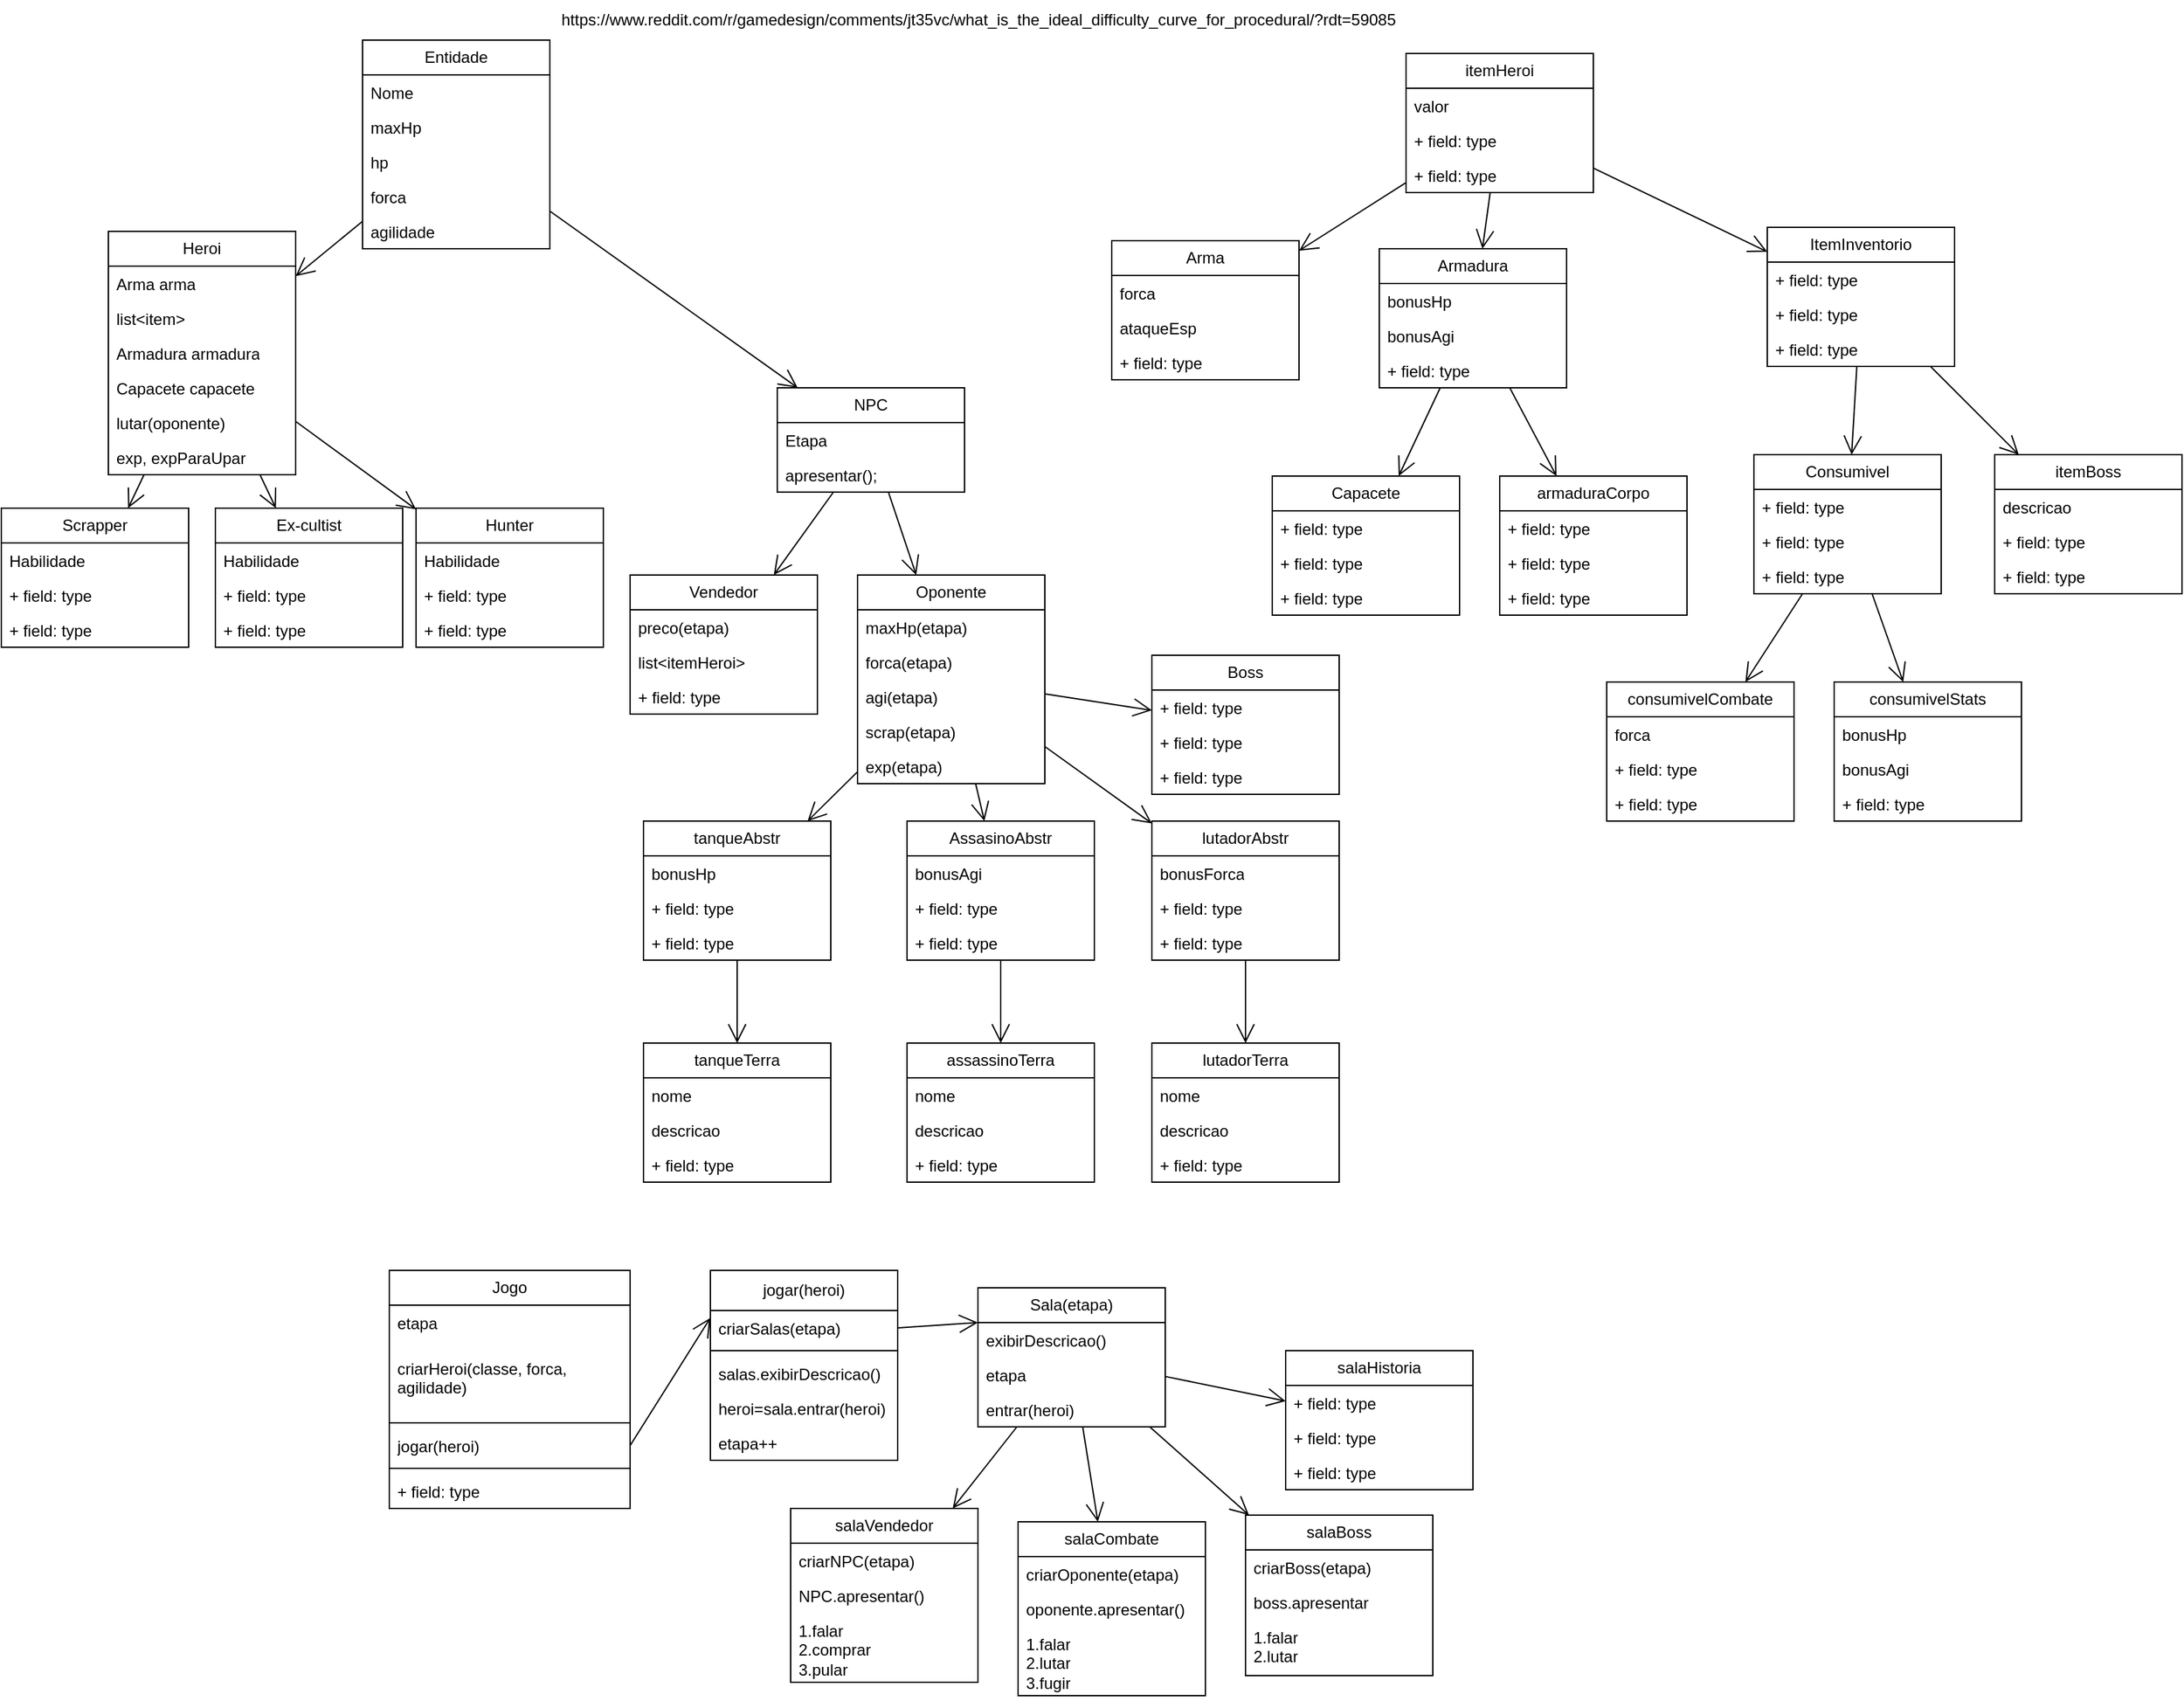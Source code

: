 <mxfile version="26.0.9">
  <diagram name="Page-1" id="Ks4hUjTOmoQuLoW8zNVV">
    <mxGraphModel dx="1767" dy="796" grid="1" gridSize="10" guides="1" tooltips="1" connect="1" arrows="1" fold="1" page="1" pageScale="1" pageWidth="827" pageHeight="1169" math="0" shadow="0">
      <root>
        <mxCell id="0" />
        <mxCell id="1" parent="0" />
        <mxCell id="yv2bnirGz5RgoXfBu01a-6" value="Entidade" style="swimlane;fontStyle=0;childLayout=stackLayout;horizontal=1;startSize=26;fillColor=none;horizontalStack=0;resizeParent=1;resizeParentMax=0;resizeLast=0;collapsible=1;marginBottom=0;whiteSpace=wrap;html=1;" parent="1" vertex="1">
          <mxGeometry x="280" y="30" width="140" height="156" as="geometry" />
        </mxCell>
        <mxCell id="yv2bnirGz5RgoXfBu01a-7" value="Nome" style="text;strokeColor=none;fillColor=none;align=left;verticalAlign=top;spacingLeft=4;spacingRight=4;overflow=hidden;rotatable=0;points=[[0,0.5],[1,0.5]];portConstraint=eastwest;whiteSpace=wrap;html=1;" parent="yv2bnirGz5RgoXfBu01a-6" vertex="1">
          <mxGeometry y="26" width="140" height="26" as="geometry" />
        </mxCell>
        <mxCell id="yv2bnirGz5RgoXfBu01a-8" value="maxHp" style="text;strokeColor=none;fillColor=none;align=left;verticalAlign=top;spacingLeft=4;spacingRight=4;overflow=hidden;rotatable=0;points=[[0,0.5],[1,0.5]];portConstraint=eastwest;whiteSpace=wrap;html=1;" parent="yv2bnirGz5RgoXfBu01a-6" vertex="1">
          <mxGeometry y="52" width="140" height="26" as="geometry" />
        </mxCell>
        <mxCell id="yv2bnirGz5RgoXfBu01a-9" value="hp" style="text;strokeColor=none;fillColor=none;align=left;verticalAlign=top;spacingLeft=4;spacingRight=4;overflow=hidden;rotatable=0;points=[[0,0.5],[1,0.5]];portConstraint=eastwest;whiteSpace=wrap;html=1;" parent="yv2bnirGz5RgoXfBu01a-6" vertex="1">
          <mxGeometry y="78" width="140" height="26" as="geometry" />
        </mxCell>
        <mxCell id="yv2bnirGz5RgoXfBu01a-36" value="forca" style="text;strokeColor=none;fillColor=none;align=left;verticalAlign=top;spacingLeft=4;spacingRight=4;overflow=hidden;rotatable=0;points=[[0,0.5],[1,0.5]];portConstraint=eastwest;whiteSpace=wrap;html=1;" parent="yv2bnirGz5RgoXfBu01a-6" vertex="1">
          <mxGeometry y="104" width="140" height="26" as="geometry" />
        </mxCell>
        <mxCell id="yv2bnirGz5RgoXfBu01a-37" value="agilidade" style="text;strokeColor=none;fillColor=none;align=left;verticalAlign=top;spacingLeft=4;spacingRight=4;overflow=hidden;rotatable=0;points=[[0,0.5],[1,0.5]];portConstraint=eastwest;whiteSpace=wrap;html=1;" parent="yv2bnirGz5RgoXfBu01a-6" vertex="1">
          <mxGeometry y="130" width="140" height="26" as="geometry" />
        </mxCell>
        <mxCell id="yv2bnirGz5RgoXfBu01a-10" value="Heroi" style="swimlane;fontStyle=0;childLayout=stackLayout;horizontal=1;startSize=26;fillColor=none;horizontalStack=0;resizeParent=1;resizeParentMax=0;resizeLast=0;collapsible=1;marginBottom=0;whiteSpace=wrap;html=1;" parent="1" vertex="1">
          <mxGeometry x="90" y="173" width="140" height="182" as="geometry" />
        </mxCell>
        <mxCell id="yv2bnirGz5RgoXfBu01a-11" value="Arma arma" style="text;strokeColor=none;fillColor=none;align=left;verticalAlign=top;spacingLeft=4;spacingRight=4;overflow=hidden;rotatable=0;points=[[0,0.5],[1,0.5]];portConstraint=eastwest;whiteSpace=wrap;html=1;" parent="yv2bnirGz5RgoXfBu01a-10" vertex="1">
          <mxGeometry y="26" width="140" height="26" as="geometry" />
        </mxCell>
        <mxCell id="yv2bnirGz5RgoXfBu01a-12" value="list&amp;lt;item&amp;gt;" style="text;strokeColor=none;fillColor=none;align=left;verticalAlign=top;spacingLeft=4;spacingRight=4;overflow=hidden;rotatable=0;points=[[0,0.5],[1,0.5]];portConstraint=eastwest;whiteSpace=wrap;html=1;" parent="yv2bnirGz5RgoXfBu01a-10" vertex="1">
          <mxGeometry y="52" width="140" height="26" as="geometry" />
        </mxCell>
        <mxCell id="yv2bnirGz5RgoXfBu01a-13" value="Armadura armadura" style="text;strokeColor=none;fillColor=none;align=left;verticalAlign=top;spacingLeft=4;spacingRight=4;overflow=hidden;rotatable=0;points=[[0,0.5],[1,0.5]];portConstraint=eastwest;whiteSpace=wrap;html=1;" parent="yv2bnirGz5RgoXfBu01a-10" vertex="1">
          <mxGeometry y="78" width="140" height="26" as="geometry" />
        </mxCell>
        <mxCell id="yv2bnirGz5RgoXfBu01a-42" value="Capacete capacete" style="text;strokeColor=none;fillColor=none;align=left;verticalAlign=top;spacingLeft=4;spacingRight=4;overflow=hidden;rotatable=0;points=[[0,0.5],[1,0.5]];portConstraint=eastwest;whiteSpace=wrap;html=1;" parent="yv2bnirGz5RgoXfBu01a-10" vertex="1">
          <mxGeometry y="104" width="140" height="26" as="geometry" />
        </mxCell>
        <mxCell id="swYuhHU8uoM_fTpDtXaQ-71" value="lutar(oponente)" style="text;strokeColor=none;fillColor=none;align=left;verticalAlign=top;spacingLeft=4;spacingRight=4;overflow=hidden;rotatable=0;points=[[0,0.5],[1,0.5]];portConstraint=eastwest;whiteSpace=wrap;html=1;" vertex="1" parent="yv2bnirGz5RgoXfBu01a-10">
          <mxGeometry y="130" width="140" height="26" as="geometry" />
        </mxCell>
        <mxCell id="swYuhHU8uoM_fTpDtXaQ-85" value="exp, expParaUpar" style="text;strokeColor=none;fillColor=none;align=left;verticalAlign=top;spacingLeft=4;spacingRight=4;overflow=hidden;rotatable=0;points=[[0,0.5],[1,0.5]];portConstraint=eastwest;whiteSpace=wrap;html=1;" vertex="1" parent="yv2bnirGz5RgoXfBu01a-10">
          <mxGeometry y="156" width="140" height="26" as="geometry" />
        </mxCell>
        <mxCell id="yv2bnirGz5RgoXfBu01a-14" value="NPC" style="swimlane;fontStyle=0;childLayout=stackLayout;horizontal=1;startSize=26;fillColor=none;horizontalStack=0;resizeParent=1;resizeParentMax=0;resizeLast=0;collapsible=1;marginBottom=0;whiteSpace=wrap;html=1;" parent="1" vertex="1">
          <mxGeometry x="590" y="290" width="140" height="78" as="geometry" />
        </mxCell>
        <mxCell id="yv2bnirGz5RgoXfBu01a-15" value="Etapa" style="text;strokeColor=none;fillColor=none;align=left;verticalAlign=top;spacingLeft=4;spacingRight=4;overflow=hidden;rotatable=0;points=[[0,0.5],[1,0.5]];portConstraint=eastwest;whiteSpace=wrap;html=1;" parent="yv2bnirGz5RgoXfBu01a-14" vertex="1">
          <mxGeometry y="26" width="140" height="26" as="geometry" />
        </mxCell>
        <mxCell id="yv2bnirGz5RgoXfBu01a-17" value="apresentar();" style="text;strokeColor=none;fillColor=none;align=left;verticalAlign=top;spacingLeft=4;spacingRight=4;overflow=hidden;rotatable=0;points=[[0,0.5],[1,0.5]];portConstraint=eastwest;whiteSpace=wrap;html=1;" parent="yv2bnirGz5RgoXfBu01a-14" vertex="1">
          <mxGeometry y="52" width="140" height="26" as="geometry" />
        </mxCell>
        <mxCell id="yv2bnirGz5RgoXfBu01a-19" value="" style="endArrow=open;endFill=1;endSize=12;html=1;rounded=0;" parent="1" source="yv2bnirGz5RgoXfBu01a-6" target="yv2bnirGz5RgoXfBu01a-10" edge="1">
          <mxGeometry width="160" relative="1" as="geometry">
            <mxPoint x="330" y="380" as="sourcePoint" />
            <mxPoint x="490" y="380" as="targetPoint" />
          </mxGeometry>
        </mxCell>
        <mxCell id="yv2bnirGz5RgoXfBu01a-20" value="" style="endArrow=open;endFill=1;endSize=12;html=1;rounded=0;" parent="1" source="yv2bnirGz5RgoXfBu01a-6" target="yv2bnirGz5RgoXfBu01a-14" edge="1">
          <mxGeometry width="160" relative="1" as="geometry">
            <mxPoint x="309" y="154" as="sourcePoint" />
            <mxPoint x="235" y="240" as="targetPoint" />
          </mxGeometry>
        </mxCell>
        <mxCell id="yv2bnirGz5RgoXfBu01a-21" value="Scrapper" style="swimlane;fontStyle=0;childLayout=stackLayout;horizontal=1;startSize=26;fillColor=none;horizontalStack=0;resizeParent=1;resizeParentMax=0;resizeLast=0;collapsible=1;marginBottom=0;whiteSpace=wrap;html=1;" parent="1" vertex="1">
          <mxGeometry x="10" y="380" width="140" height="104" as="geometry" />
        </mxCell>
        <mxCell id="yv2bnirGz5RgoXfBu01a-22" value="Habilidade" style="text;strokeColor=none;fillColor=none;align=left;verticalAlign=top;spacingLeft=4;spacingRight=4;overflow=hidden;rotatable=0;points=[[0,0.5],[1,0.5]];portConstraint=eastwest;whiteSpace=wrap;html=1;" parent="yv2bnirGz5RgoXfBu01a-21" vertex="1">
          <mxGeometry y="26" width="140" height="26" as="geometry" />
        </mxCell>
        <mxCell id="yv2bnirGz5RgoXfBu01a-23" value="+ field: type" style="text;strokeColor=none;fillColor=none;align=left;verticalAlign=top;spacingLeft=4;spacingRight=4;overflow=hidden;rotatable=0;points=[[0,0.5],[1,0.5]];portConstraint=eastwest;whiteSpace=wrap;html=1;" parent="yv2bnirGz5RgoXfBu01a-21" vertex="1">
          <mxGeometry y="52" width="140" height="26" as="geometry" />
        </mxCell>
        <mxCell id="yv2bnirGz5RgoXfBu01a-24" value="+ field: type" style="text;strokeColor=none;fillColor=none;align=left;verticalAlign=top;spacingLeft=4;spacingRight=4;overflow=hidden;rotatable=0;points=[[0,0.5],[1,0.5]];portConstraint=eastwest;whiteSpace=wrap;html=1;" parent="yv2bnirGz5RgoXfBu01a-21" vertex="1">
          <mxGeometry y="78" width="140" height="26" as="geometry" />
        </mxCell>
        <mxCell id="yv2bnirGz5RgoXfBu01a-25" value="Ex-cultist" style="swimlane;fontStyle=0;childLayout=stackLayout;horizontal=1;startSize=26;fillColor=none;horizontalStack=0;resizeParent=1;resizeParentMax=0;resizeLast=0;collapsible=1;marginBottom=0;whiteSpace=wrap;html=1;" parent="1" vertex="1">
          <mxGeometry x="170" y="380" width="140" height="104" as="geometry" />
        </mxCell>
        <mxCell id="yv2bnirGz5RgoXfBu01a-26" value="Habilidade" style="text;strokeColor=none;fillColor=none;align=left;verticalAlign=top;spacingLeft=4;spacingRight=4;overflow=hidden;rotatable=0;points=[[0,0.5],[1,0.5]];portConstraint=eastwest;whiteSpace=wrap;html=1;" parent="yv2bnirGz5RgoXfBu01a-25" vertex="1">
          <mxGeometry y="26" width="140" height="26" as="geometry" />
        </mxCell>
        <mxCell id="yv2bnirGz5RgoXfBu01a-27" value="+ field: type" style="text;strokeColor=none;fillColor=none;align=left;verticalAlign=top;spacingLeft=4;spacingRight=4;overflow=hidden;rotatable=0;points=[[0,0.5],[1,0.5]];portConstraint=eastwest;whiteSpace=wrap;html=1;" parent="yv2bnirGz5RgoXfBu01a-25" vertex="1">
          <mxGeometry y="52" width="140" height="26" as="geometry" />
        </mxCell>
        <mxCell id="yv2bnirGz5RgoXfBu01a-28" value="+ field: type" style="text;strokeColor=none;fillColor=none;align=left;verticalAlign=top;spacingLeft=4;spacingRight=4;overflow=hidden;rotatable=0;points=[[0,0.5],[1,0.5]];portConstraint=eastwest;whiteSpace=wrap;html=1;" parent="yv2bnirGz5RgoXfBu01a-25" vertex="1">
          <mxGeometry y="78" width="140" height="26" as="geometry" />
        </mxCell>
        <mxCell id="yv2bnirGz5RgoXfBu01a-29" value="Hunter" style="swimlane;fontStyle=0;childLayout=stackLayout;horizontal=1;startSize=26;fillColor=none;horizontalStack=0;resizeParent=1;resizeParentMax=0;resizeLast=0;collapsible=1;marginBottom=0;whiteSpace=wrap;html=1;" parent="1" vertex="1">
          <mxGeometry x="320" y="380" width="140" height="104" as="geometry" />
        </mxCell>
        <mxCell id="yv2bnirGz5RgoXfBu01a-30" value="Habilidade" style="text;strokeColor=none;fillColor=none;align=left;verticalAlign=top;spacingLeft=4;spacingRight=4;overflow=hidden;rotatable=0;points=[[0,0.5],[1,0.5]];portConstraint=eastwest;whiteSpace=wrap;html=1;" parent="yv2bnirGz5RgoXfBu01a-29" vertex="1">
          <mxGeometry y="26" width="140" height="26" as="geometry" />
        </mxCell>
        <mxCell id="yv2bnirGz5RgoXfBu01a-31" value="+ field: type" style="text;strokeColor=none;fillColor=none;align=left;verticalAlign=top;spacingLeft=4;spacingRight=4;overflow=hidden;rotatable=0;points=[[0,0.5],[1,0.5]];portConstraint=eastwest;whiteSpace=wrap;html=1;" parent="yv2bnirGz5RgoXfBu01a-29" vertex="1">
          <mxGeometry y="52" width="140" height="26" as="geometry" />
        </mxCell>
        <mxCell id="yv2bnirGz5RgoXfBu01a-32" value="+ field: type" style="text;strokeColor=none;fillColor=none;align=left;verticalAlign=top;spacingLeft=4;spacingRight=4;overflow=hidden;rotatable=0;points=[[0,0.5],[1,0.5]];portConstraint=eastwest;whiteSpace=wrap;html=1;" parent="yv2bnirGz5RgoXfBu01a-29" vertex="1">
          <mxGeometry y="78" width="140" height="26" as="geometry" />
        </mxCell>
        <mxCell id="yv2bnirGz5RgoXfBu01a-33" value="" style="endArrow=open;endFill=1;endSize=12;html=1;rounded=0;" parent="1" source="yv2bnirGz5RgoXfBu01a-10" target="yv2bnirGz5RgoXfBu01a-21" edge="1">
          <mxGeometry width="160" relative="1" as="geometry">
            <mxPoint x="100" y="390" as="sourcePoint" />
            <mxPoint x="260" y="390" as="targetPoint" />
          </mxGeometry>
        </mxCell>
        <mxCell id="yv2bnirGz5RgoXfBu01a-34" value="" style="endArrow=open;endFill=1;endSize=12;html=1;rounded=0;" parent="1" source="yv2bnirGz5RgoXfBu01a-10" target="yv2bnirGz5RgoXfBu01a-25" edge="1">
          <mxGeometry width="160" relative="1" as="geometry">
            <mxPoint x="430" y="250" as="sourcePoint" />
            <mxPoint x="240" y="330" as="targetPoint" />
          </mxGeometry>
        </mxCell>
        <mxCell id="yv2bnirGz5RgoXfBu01a-35" value="" style="endArrow=open;endFill=1;endSize=12;html=1;rounded=0;" parent="1" source="yv2bnirGz5RgoXfBu01a-10" target="yv2bnirGz5RgoXfBu01a-29" edge="1">
          <mxGeometry width="160" relative="1" as="geometry">
            <mxPoint x="420" y="670" as="sourcePoint" />
            <mxPoint x="580" y="670" as="targetPoint" />
          </mxGeometry>
        </mxCell>
        <mxCell id="yv2bnirGz5RgoXfBu01a-43" value="itemHeroi" style="swimlane;fontStyle=0;childLayout=stackLayout;horizontal=1;startSize=26;fillColor=none;horizontalStack=0;resizeParent=1;resizeParentMax=0;resizeLast=0;collapsible=1;marginBottom=0;whiteSpace=wrap;html=1;" parent="1" vertex="1">
          <mxGeometry x="1060" y="40" width="140" height="104" as="geometry" />
        </mxCell>
        <mxCell id="yv2bnirGz5RgoXfBu01a-44" value="valor" style="text;strokeColor=none;fillColor=none;align=left;verticalAlign=top;spacingLeft=4;spacingRight=4;overflow=hidden;rotatable=0;points=[[0,0.5],[1,0.5]];portConstraint=eastwest;whiteSpace=wrap;html=1;" parent="yv2bnirGz5RgoXfBu01a-43" vertex="1">
          <mxGeometry y="26" width="140" height="26" as="geometry" />
        </mxCell>
        <mxCell id="yv2bnirGz5RgoXfBu01a-45" value="+ field: type" style="text;strokeColor=none;fillColor=none;align=left;verticalAlign=top;spacingLeft=4;spacingRight=4;overflow=hidden;rotatable=0;points=[[0,0.5],[1,0.5]];portConstraint=eastwest;whiteSpace=wrap;html=1;" parent="yv2bnirGz5RgoXfBu01a-43" vertex="1">
          <mxGeometry y="52" width="140" height="26" as="geometry" />
        </mxCell>
        <mxCell id="yv2bnirGz5RgoXfBu01a-46" value="+ field: type" style="text;strokeColor=none;fillColor=none;align=left;verticalAlign=top;spacingLeft=4;spacingRight=4;overflow=hidden;rotatable=0;points=[[0,0.5],[1,0.5]];portConstraint=eastwest;whiteSpace=wrap;html=1;" parent="yv2bnirGz5RgoXfBu01a-43" vertex="1">
          <mxGeometry y="78" width="140" height="26" as="geometry" />
        </mxCell>
        <mxCell id="yv2bnirGz5RgoXfBu01a-47" value="Arma" style="swimlane;fontStyle=0;childLayout=stackLayout;horizontal=1;startSize=26;fillColor=none;horizontalStack=0;resizeParent=1;resizeParentMax=0;resizeLast=0;collapsible=1;marginBottom=0;whiteSpace=wrap;html=1;" parent="1" vertex="1">
          <mxGeometry x="840" y="180" width="140" height="104" as="geometry" />
        </mxCell>
        <mxCell id="yv2bnirGz5RgoXfBu01a-48" value="forca" style="text;strokeColor=none;fillColor=none;align=left;verticalAlign=top;spacingLeft=4;spacingRight=4;overflow=hidden;rotatable=0;points=[[0,0.5],[1,0.5]];portConstraint=eastwest;whiteSpace=wrap;html=1;" parent="yv2bnirGz5RgoXfBu01a-47" vertex="1">
          <mxGeometry y="26" width="140" height="26" as="geometry" />
        </mxCell>
        <mxCell id="yv2bnirGz5RgoXfBu01a-49" value="ataqueEsp" style="text;strokeColor=none;fillColor=none;align=left;verticalAlign=top;spacingLeft=4;spacingRight=4;overflow=hidden;rotatable=0;points=[[0,0.5],[1,0.5]];portConstraint=eastwest;whiteSpace=wrap;html=1;" parent="yv2bnirGz5RgoXfBu01a-47" vertex="1">
          <mxGeometry y="52" width="140" height="26" as="geometry" />
        </mxCell>
        <mxCell id="yv2bnirGz5RgoXfBu01a-50" value="+ field: type" style="text;strokeColor=none;fillColor=none;align=left;verticalAlign=top;spacingLeft=4;spacingRight=4;overflow=hidden;rotatable=0;points=[[0,0.5],[1,0.5]];portConstraint=eastwest;whiteSpace=wrap;html=1;" parent="yv2bnirGz5RgoXfBu01a-47" vertex="1">
          <mxGeometry y="78" width="140" height="26" as="geometry" />
        </mxCell>
        <mxCell id="yv2bnirGz5RgoXfBu01a-51" value="Armadura" style="swimlane;fontStyle=0;childLayout=stackLayout;horizontal=1;startSize=26;fillColor=none;horizontalStack=0;resizeParent=1;resizeParentMax=0;resizeLast=0;collapsible=1;marginBottom=0;whiteSpace=wrap;html=1;" parent="1" vertex="1">
          <mxGeometry x="1040" y="186" width="140" height="104" as="geometry" />
        </mxCell>
        <mxCell id="yv2bnirGz5RgoXfBu01a-52" value="bonusHp" style="text;strokeColor=none;fillColor=none;align=left;verticalAlign=top;spacingLeft=4;spacingRight=4;overflow=hidden;rotatable=0;points=[[0,0.5],[1,0.5]];portConstraint=eastwest;whiteSpace=wrap;html=1;" parent="yv2bnirGz5RgoXfBu01a-51" vertex="1">
          <mxGeometry y="26" width="140" height="26" as="geometry" />
        </mxCell>
        <mxCell id="yv2bnirGz5RgoXfBu01a-53" value="bonusAgi" style="text;strokeColor=none;fillColor=none;align=left;verticalAlign=top;spacingLeft=4;spacingRight=4;overflow=hidden;rotatable=0;points=[[0,0.5],[1,0.5]];portConstraint=eastwest;whiteSpace=wrap;html=1;" parent="yv2bnirGz5RgoXfBu01a-51" vertex="1">
          <mxGeometry y="52" width="140" height="26" as="geometry" />
        </mxCell>
        <mxCell id="yv2bnirGz5RgoXfBu01a-54" value="+ field: type" style="text;strokeColor=none;fillColor=none;align=left;verticalAlign=top;spacingLeft=4;spacingRight=4;overflow=hidden;rotatable=0;points=[[0,0.5],[1,0.5]];portConstraint=eastwest;whiteSpace=wrap;html=1;" parent="yv2bnirGz5RgoXfBu01a-51" vertex="1">
          <mxGeometry y="78" width="140" height="26" as="geometry" />
        </mxCell>
        <mxCell id="yv2bnirGz5RgoXfBu01a-55" value="Capacete" style="swimlane;fontStyle=0;childLayout=stackLayout;horizontal=1;startSize=26;fillColor=none;horizontalStack=0;resizeParent=1;resizeParentMax=0;resizeLast=0;collapsible=1;marginBottom=0;whiteSpace=wrap;html=1;" parent="1" vertex="1">
          <mxGeometry x="960" y="356" width="140" height="104" as="geometry" />
        </mxCell>
        <mxCell id="yv2bnirGz5RgoXfBu01a-56" value="+ field: type" style="text;strokeColor=none;fillColor=none;align=left;verticalAlign=top;spacingLeft=4;spacingRight=4;overflow=hidden;rotatable=0;points=[[0,0.5],[1,0.5]];portConstraint=eastwest;whiteSpace=wrap;html=1;" parent="yv2bnirGz5RgoXfBu01a-55" vertex="1">
          <mxGeometry y="26" width="140" height="26" as="geometry" />
        </mxCell>
        <mxCell id="yv2bnirGz5RgoXfBu01a-57" value="+ field: type" style="text;strokeColor=none;fillColor=none;align=left;verticalAlign=top;spacingLeft=4;spacingRight=4;overflow=hidden;rotatable=0;points=[[0,0.5],[1,0.5]];portConstraint=eastwest;whiteSpace=wrap;html=1;" parent="yv2bnirGz5RgoXfBu01a-55" vertex="1">
          <mxGeometry y="52" width="140" height="26" as="geometry" />
        </mxCell>
        <mxCell id="yv2bnirGz5RgoXfBu01a-58" value="+ field: type" style="text;strokeColor=none;fillColor=none;align=left;verticalAlign=top;spacingLeft=4;spacingRight=4;overflow=hidden;rotatable=0;points=[[0,0.5],[1,0.5]];portConstraint=eastwest;whiteSpace=wrap;html=1;" parent="yv2bnirGz5RgoXfBu01a-55" vertex="1">
          <mxGeometry y="78" width="140" height="26" as="geometry" />
        </mxCell>
        <mxCell id="yv2bnirGz5RgoXfBu01a-59" value="armaduraCorpo" style="swimlane;fontStyle=0;childLayout=stackLayout;horizontal=1;startSize=26;fillColor=none;horizontalStack=0;resizeParent=1;resizeParentMax=0;resizeLast=0;collapsible=1;marginBottom=0;whiteSpace=wrap;html=1;" parent="1" vertex="1">
          <mxGeometry x="1130" y="356" width="140" height="104" as="geometry" />
        </mxCell>
        <mxCell id="yv2bnirGz5RgoXfBu01a-60" value="+ field: type" style="text;strokeColor=none;fillColor=none;align=left;verticalAlign=top;spacingLeft=4;spacingRight=4;overflow=hidden;rotatable=0;points=[[0,0.5],[1,0.5]];portConstraint=eastwest;whiteSpace=wrap;html=1;" parent="yv2bnirGz5RgoXfBu01a-59" vertex="1">
          <mxGeometry y="26" width="140" height="26" as="geometry" />
        </mxCell>
        <mxCell id="yv2bnirGz5RgoXfBu01a-61" value="+ field: type" style="text;strokeColor=none;fillColor=none;align=left;verticalAlign=top;spacingLeft=4;spacingRight=4;overflow=hidden;rotatable=0;points=[[0,0.5],[1,0.5]];portConstraint=eastwest;whiteSpace=wrap;html=1;" parent="yv2bnirGz5RgoXfBu01a-59" vertex="1">
          <mxGeometry y="52" width="140" height="26" as="geometry" />
        </mxCell>
        <mxCell id="yv2bnirGz5RgoXfBu01a-62" value="+ field: type" style="text;strokeColor=none;fillColor=none;align=left;verticalAlign=top;spacingLeft=4;spacingRight=4;overflow=hidden;rotatable=0;points=[[0,0.5],[1,0.5]];portConstraint=eastwest;whiteSpace=wrap;html=1;" parent="yv2bnirGz5RgoXfBu01a-59" vertex="1">
          <mxGeometry y="78" width="140" height="26" as="geometry" />
        </mxCell>
        <mxCell id="yv2bnirGz5RgoXfBu01a-63" value="ItemInventorio" style="swimlane;fontStyle=0;childLayout=stackLayout;horizontal=1;startSize=26;fillColor=none;horizontalStack=0;resizeParent=1;resizeParentMax=0;resizeLast=0;collapsible=1;marginBottom=0;whiteSpace=wrap;html=1;" parent="1" vertex="1">
          <mxGeometry x="1330" y="170" width="140" height="104" as="geometry" />
        </mxCell>
        <mxCell id="yv2bnirGz5RgoXfBu01a-64" value="+ field: type" style="text;strokeColor=none;fillColor=none;align=left;verticalAlign=top;spacingLeft=4;spacingRight=4;overflow=hidden;rotatable=0;points=[[0,0.5],[1,0.5]];portConstraint=eastwest;whiteSpace=wrap;html=1;" parent="yv2bnirGz5RgoXfBu01a-63" vertex="1">
          <mxGeometry y="26" width="140" height="26" as="geometry" />
        </mxCell>
        <mxCell id="yv2bnirGz5RgoXfBu01a-65" value="+ field: type" style="text;strokeColor=none;fillColor=none;align=left;verticalAlign=top;spacingLeft=4;spacingRight=4;overflow=hidden;rotatable=0;points=[[0,0.5],[1,0.5]];portConstraint=eastwest;whiteSpace=wrap;html=1;" parent="yv2bnirGz5RgoXfBu01a-63" vertex="1">
          <mxGeometry y="52" width="140" height="26" as="geometry" />
        </mxCell>
        <mxCell id="yv2bnirGz5RgoXfBu01a-66" value="+ field: type" style="text;strokeColor=none;fillColor=none;align=left;verticalAlign=top;spacingLeft=4;spacingRight=4;overflow=hidden;rotatable=0;points=[[0,0.5],[1,0.5]];portConstraint=eastwest;whiteSpace=wrap;html=1;" parent="yv2bnirGz5RgoXfBu01a-63" vertex="1">
          <mxGeometry y="78" width="140" height="26" as="geometry" />
        </mxCell>
        <mxCell id="yv2bnirGz5RgoXfBu01a-67" value="Consumivel" style="swimlane;fontStyle=0;childLayout=stackLayout;horizontal=1;startSize=26;fillColor=none;horizontalStack=0;resizeParent=1;resizeParentMax=0;resizeLast=0;collapsible=1;marginBottom=0;whiteSpace=wrap;html=1;" parent="1" vertex="1">
          <mxGeometry x="1320" y="340" width="140" height="104" as="geometry" />
        </mxCell>
        <mxCell id="yv2bnirGz5RgoXfBu01a-68" value="+ field: type" style="text;strokeColor=none;fillColor=none;align=left;verticalAlign=top;spacingLeft=4;spacingRight=4;overflow=hidden;rotatable=0;points=[[0,0.5],[1,0.5]];portConstraint=eastwest;whiteSpace=wrap;html=1;" parent="yv2bnirGz5RgoXfBu01a-67" vertex="1">
          <mxGeometry y="26" width="140" height="26" as="geometry" />
        </mxCell>
        <mxCell id="yv2bnirGz5RgoXfBu01a-69" value="+ field: type" style="text;strokeColor=none;fillColor=none;align=left;verticalAlign=top;spacingLeft=4;spacingRight=4;overflow=hidden;rotatable=0;points=[[0,0.5],[1,0.5]];portConstraint=eastwest;whiteSpace=wrap;html=1;" parent="yv2bnirGz5RgoXfBu01a-67" vertex="1">
          <mxGeometry y="52" width="140" height="26" as="geometry" />
        </mxCell>
        <mxCell id="yv2bnirGz5RgoXfBu01a-70" value="+ field: type" style="text;strokeColor=none;fillColor=none;align=left;verticalAlign=top;spacingLeft=4;spacingRight=4;overflow=hidden;rotatable=0;points=[[0,0.5],[1,0.5]];portConstraint=eastwest;whiteSpace=wrap;html=1;" parent="yv2bnirGz5RgoXfBu01a-67" vertex="1">
          <mxGeometry y="78" width="140" height="26" as="geometry" />
        </mxCell>
        <mxCell id="yv2bnirGz5RgoXfBu01a-71" value="itemBoss" style="swimlane;fontStyle=0;childLayout=stackLayout;horizontal=1;startSize=26;fillColor=none;horizontalStack=0;resizeParent=1;resizeParentMax=0;resizeLast=0;collapsible=1;marginBottom=0;whiteSpace=wrap;html=1;" parent="1" vertex="1">
          <mxGeometry x="1500" y="340" width="140" height="104" as="geometry" />
        </mxCell>
        <mxCell id="yv2bnirGz5RgoXfBu01a-72" value="descricao" style="text;strokeColor=none;fillColor=none;align=left;verticalAlign=top;spacingLeft=4;spacingRight=4;overflow=hidden;rotatable=0;points=[[0,0.5],[1,0.5]];portConstraint=eastwest;whiteSpace=wrap;html=1;" parent="yv2bnirGz5RgoXfBu01a-71" vertex="1">
          <mxGeometry y="26" width="140" height="26" as="geometry" />
        </mxCell>
        <mxCell id="yv2bnirGz5RgoXfBu01a-73" value="+ field: type" style="text;strokeColor=none;fillColor=none;align=left;verticalAlign=top;spacingLeft=4;spacingRight=4;overflow=hidden;rotatable=0;points=[[0,0.5],[1,0.5]];portConstraint=eastwest;whiteSpace=wrap;html=1;" parent="yv2bnirGz5RgoXfBu01a-71" vertex="1">
          <mxGeometry y="52" width="140" height="26" as="geometry" />
        </mxCell>
        <mxCell id="yv2bnirGz5RgoXfBu01a-74" value="+ field: type" style="text;strokeColor=none;fillColor=none;align=left;verticalAlign=top;spacingLeft=4;spacingRight=4;overflow=hidden;rotatable=0;points=[[0,0.5],[1,0.5]];portConstraint=eastwest;whiteSpace=wrap;html=1;" parent="yv2bnirGz5RgoXfBu01a-71" vertex="1">
          <mxGeometry y="78" width="140" height="26" as="geometry" />
        </mxCell>
        <mxCell id="yv2bnirGz5RgoXfBu01a-75" value="consumivelCombate" style="swimlane;fontStyle=0;childLayout=stackLayout;horizontal=1;startSize=26;fillColor=none;horizontalStack=0;resizeParent=1;resizeParentMax=0;resizeLast=0;collapsible=1;marginBottom=0;whiteSpace=wrap;html=1;" parent="1" vertex="1">
          <mxGeometry x="1210" y="510" width="140" height="104" as="geometry" />
        </mxCell>
        <mxCell id="yv2bnirGz5RgoXfBu01a-76" value="forca" style="text;strokeColor=none;fillColor=none;align=left;verticalAlign=top;spacingLeft=4;spacingRight=4;overflow=hidden;rotatable=0;points=[[0,0.5],[1,0.5]];portConstraint=eastwest;whiteSpace=wrap;html=1;" parent="yv2bnirGz5RgoXfBu01a-75" vertex="1">
          <mxGeometry y="26" width="140" height="26" as="geometry" />
        </mxCell>
        <mxCell id="yv2bnirGz5RgoXfBu01a-77" value="+ field: type" style="text;strokeColor=none;fillColor=none;align=left;verticalAlign=top;spacingLeft=4;spacingRight=4;overflow=hidden;rotatable=0;points=[[0,0.5],[1,0.5]];portConstraint=eastwest;whiteSpace=wrap;html=1;" parent="yv2bnirGz5RgoXfBu01a-75" vertex="1">
          <mxGeometry y="52" width="140" height="26" as="geometry" />
        </mxCell>
        <mxCell id="yv2bnirGz5RgoXfBu01a-78" value="+ field: type" style="text;strokeColor=none;fillColor=none;align=left;verticalAlign=top;spacingLeft=4;spacingRight=4;overflow=hidden;rotatable=0;points=[[0,0.5],[1,0.5]];portConstraint=eastwest;whiteSpace=wrap;html=1;" parent="yv2bnirGz5RgoXfBu01a-75" vertex="1">
          <mxGeometry y="78" width="140" height="26" as="geometry" />
        </mxCell>
        <mxCell id="yv2bnirGz5RgoXfBu01a-79" value="consumivelStats" style="swimlane;fontStyle=0;childLayout=stackLayout;horizontal=1;startSize=26;fillColor=none;horizontalStack=0;resizeParent=1;resizeParentMax=0;resizeLast=0;collapsible=1;marginBottom=0;whiteSpace=wrap;html=1;" parent="1" vertex="1">
          <mxGeometry x="1380" y="510" width="140" height="104" as="geometry" />
        </mxCell>
        <mxCell id="yv2bnirGz5RgoXfBu01a-80" value="bonusHp" style="text;strokeColor=none;fillColor=none;align=left;verticalAlign=top;spacingLeft=4;spacingRight=4;overflow=hidden;rotatable=0;points=[[0,0.5],[1,0.5]];portConstraint=eastwest;whiteSpace=wrap;html=1;" parent="yv2bnirGz5RgoXfBu01a-79" vertex="1">
          <mxGeometry y="26" width="140" height="26" as="geometry" />
        </mxCell>
        <mxCell id="yv2bnirGz5RgoXfBu01a-81" value="bonusAgi" style="text;strokeColor=none;fillColor=none;align=left;verticalAlign=top;spacingLeft=4;spacingRight=4;overflow=hidden;rotatable=0;points=[[0,0.5],[1,0.5]];portConstraint=eastwest;whiteSpace=wrap;html=1;" parent="yv2bnirGz5RgoXfBu01a-79" vertex="1">
          <mxGeometry y="52" width="140" height="26" as="geometry" />
        </mxCell>
        <mxCell id="yv2bnirGz5RgoXfBu01a-82" value="+ field: type" style="text;strokeColor=none;fillColor=none;align=left;verticalAlign=top;spacingLeft=4;spacingRight=4;overflow=hidden;rotatable=0;points=[[0,0.5],[1,0.5]];portConstraint=eastwest;whiteSpace=wrap;html=1;" parent="yv2bnirGz5RgoXfBu01a-79" vertex="1">
          <mxGeometry y="78" width="140" height="26" as="geometry" />
        </mxCell>
        <mxCell id="yv2bnirGz5RgoXfBu01a-83" value="" style="endArrow=open;endFill=1;endSize=12;html=1;rounded=0;" parent="1" source="yv2bnirGz5RgoXfBu01a-67" target="yv2bnirGz5RgoXfBu01a-79" edge="1">
          <mxGeometry width="160" relative="1" as="geometry">
            <mxPoint x="970" y="580" as="sourcePoint" />
            <mxPoint x="1130" y="580" as="targetPoint" />
          </mxGeometry>
        </mxCell>
        <mxCell id="yv2bnirGz5RgoXfBu01a-84" value="" style="endArrow=open;endFill=1;endSize=12;html=1;rounded=0;" parent="1" source="yv2bnirGz5RgoXfBu01a-63" target="yv2bnirGz5RgoXfBu01a-71" edge="1">
          <mxGeometry width="160" relative="1" as="geometry">
            <mxPoint x="980" y="590" as="sourcePoint" />
            <mxPoint x="1140" y="590" as="targetPoint" />
          </mxGeometry>
        </mxCell>
        <mxCell id="yv2bnirGz5RgoXfBu01a-85" value="" style="endArrow=open;endFill=1;endSize=12;html=1;rounded=0;" parent="1" source="yv2bnirGz5RgoXfBu01a-63" target="yv2bnirGz5RgoXfBu01a-67" edge="1">
          <mxGeometry width="160" relative="1" as="geometry">
            <mxPoint x="990" y="600" as="sourcePoint" />
            <mxPoint x="1150" y="600" as="targetPoint" />
          </mxGeometry>
        </mxCell>
        <mxCell id="yv2bnirGz5RgoXfBu01a-86" value="" style="endArrow=open;endFill=1;endSize=12;html=1;rounded=0;" parent="1" source="yv2bnirGz5RgoXfBu01a-67" target="yv2bnirGz5RgoXfBu01a-75" edge="1">
          <mxGeometry width="160" relative="1" as="geometry">
            <mxPoint x="1000" y="610" as="sourcePoint" />
            <mxPoint x="1160" y="610" as="targetPoint" />
          </mxGeometry>
        </mxCell>
        <mxCell id="yv2bnirGz5RgoXfBu01a-87" value="" style="endArrow=open;endFill=1;endSize=12;html=1;rounded=0;" parent="1" source="yv2bnirGz5RgoXfBu01a-51" target="yv2bnirGz5RgoXfBu01a-55" edge="1">
          <mxGeometry width="160" relative="1" as="geometry">
            <mxPoint x="1010" y="620" as="sourcePoint" />
            <mxPoint x="1170" y="620" as="targetPoint" />
          </mxGeometry>
        </mxCell>
        <mxCell id="yv2bnirGz5RgoXfBu01a-88" value="" style="endArrow=open;endFill=1;endSize=12;html=1;rounded=0;" parent="1" source="yv2bnirGz5RgoXfBu01a-51" target="yv2bnirGz5RgoXfBu01a-59" edge="1">
          <mxGeometry width="160" relative="1" as="geometry">
            <mxPoint x="1020" y="630" as="sourcePoint" />
            <mxPoint x="1180" y="630" as="targetPoint" />
          </mxGeometry>
        </mxCell>
        <mxCell id="yv2bnirGz5RgoXfBu01a-89" value="" style="endArrow=open;endFill=1;endSize=12;html=1;rounded=0;" parent="1" source="yv2bnirGz5RgoXfBu01a-43" target="yv2bnirGz5RgoXfBu01a-63" edge="1">
          <mxGeometry width="160" relative="1" as="geometry">
            <mxPoint x="1030" y="640" as="sourcePoint" />
            <mxPoint x="1190" y="640" as="targetPoint" />
          </mxGeometry>
        </mxCell>
        <mxCell id="yv2bnirGz5RgoXfBu01a-90" value="" style="endArrow=open;endFill=1;endSize=12;html=1;rounded=0;" parent="1" source="yv2bnirGz5RgoXfBu01a-43" target="yv2bnirGz5RgoXfBu01a-51" edge="1">
          <mxGeometry width="160" relative="1" as="geometry">
            <mxPoint x="1040" y="650" as="sourcePoint" />
            <mxPoint x="1200" y="650" as="targetPoint" />
          </mxGeometry>
        </mxCell>
        <mxCell id="yv2bnirGz5RgoXfBu01a-91" value="" style="endArrow=open;endFill=1;endSize=12;html=1;rounded=0;" parent="1" source="yv2bnirGz5RgoXfBu01a-43" target="yv2bnirGz5RgoXfBu01a-47" edge="1">
          <mxGeometry width="160" relative="1" as="geometry">
            <mxPoint x="940" y="702" as="sourcePoint" />
            <mxPoint x="1210" y="660" as="targetPoint" />
          </mxGeometry>
        </mxCell>
        <mxCell id="yv2bnirGz5RgoXfBu01a-92" value="https://www.reddit.com/r/gamedesign/comments/jt35vc/what_is_the_ideal_difficulty_curve_for_procedural/?rdt=59085" style="text;html=1;align=center;verticalAlign=middle;resizable=0;points=[];autosize=1;strokeColor=none;fillColor=none;" parent="1" vertex="1">
          <mxGeometry x="415" width="650" height="30" as="geometry" />
        </mxCell>
        <mxCell id="swYuhHU8uoM_fTpDtXaQ-2" value="Vendedor" style="swimlane;fontStyle=0;childLayout=stackLayout;horizontal=1;startSize=26;fillColor=none;horizontalStack=0;resizeParent=1;resizeParentMax=0;resizeLast=0;collapsible=1;marginBottom=0;whiteSpace=wrap;html=1;" vertex="1" parent="1">
          <mxGeometry x="480" y="430" width="140" height="104" as="geometry" />
        </mxCell>
        <mxCell id="swYuhHU8uoM_fTpDtXaQ-3" value="preco(etapa)" style="text;strokeColor=none;fillColor=none;align=left;verticalAlign=top;spacingLeft=4;spacingRight=4;overflow=hidden;rotatable=0;points=[[0,0.5],[1,0.5]];portConstraint=eastwest;whiteSpace=wrap;html=1;" vertex="1" parent="swYuhHU8uoM_fTpDtXaQ-2">
          <mxGeometry y="26" width="140" height="26" as="geometry" />
        </mxCell>
        <mxCell id="swYuhHU8uoM_fTpDtXaQ-4" value="list&amp;lt;itemHeroi&amp;gt;" style="text;strokeColor=none;fillColor=none;align=left;verticalAlign=top;spacingLeft=4;spacingRight=4;overflow=hidden;rotatable=0;points=[[0,0.5],[1,0.5]];portConstraint=eastwest;whiteSpace=wrap;html=1;" vertex="1" parent="swYuhHU8uoM_fTpDtXaQ-2">
          <mxGeometry y="52" width="140" height="26" as="geometry" />
        </mxCell>
        <mxCell id="swYuhHU8uoM_fTpDtXaQ-5" value="+ field: type" style="text;strokeColor=none;fillColor=none;align=left;verticalAlign=top;spacingLeft=4;spacingRight=4;overflow=hidden;rotatable=0;points=[[0,0.5],[1,0.5]];portConstraint=eastwest;whiteSpace=wrap;html=1;" vertex="1" parent="swYuhHU8uoM_fTpDtXaQ-2">
          <mxGeometry y="78" width="140" height="26" as="geometry" />
        </mxCell>
        <mxCell id="swYuhHU8uoM_fTpDtXaQ-6" value="Oponente" style="swimlane;fontStyle=0;childLayout=stackLayout;horizontal=1;startSize=26;fillColor=none;horizontalStack=0;resizeParent=1;resizeParentMax=0;resizeLast=0;collapsible=1;marginBottom=0;whiteSpace=wrap;html=1;" vertex="1" parent="1">
          <mxGeometry x="650" y="430" width="140" height="156" as="geometry" />
        </mxCell>
        <mxCell id="swYuhHU8uoM_fTpDtXaQ-7" value="maxHp(etapa)" style="text;strokeColor=none;fillColor=none;align=left;verticalAlign=top;spacingLeft=4;spacingRight=4;overflow=hidden;rotatable=0;points=[[0,0.5],[1,0.5]];portConstraint=eastwest;whiteSpace=wrap;html=1;" vertex="1" parent="swYuhHU8uoM_fTpDtXaQ-6">
          <mxGeometry y="26" width="140" height="26" as="geometry" />
        </mxCell>
        <mxCell id="swYuhHU8uoM_fTpDtXaQ-8" value="forca(etapa)" style="text;strokeColor=none;fillColor=none;align=left;verticalAlign=top;spacingLeft=4;spacingRight=4;overflow=hidden;rotatable=0;points=[[0,0.5],[1,0.5]];portConstraint=eastwest;whiteSpace=wrap;html=1;" vertex="1" parent="swYuhHU8uoM_fTpDtXaQ-6">
          <mxGeometry y="52" width="140" height="26" as="geometry" />
        </mxCell>
        <mxCell id="swYuhHU8uoM_fTpDtXaQ-9" value="agi(etapa)" style="text;strokeColor=none;fillColor=none;align=left;verticalAlign=top;spacingLeft=4;spacingRight=4;overflow=hidden;rotatable=0;points=[[0,0.5],[1,0.5]];portConstraint=eastwest;whiteSpace=wrap;html=1;" vertex="1" parent="swYuhHU8uoM_fTpDtXaQ-6">
          <mxGeometry y="78" width="140" height="26" as="geometry" />
        </mxCell>
        <mxCell id="swYuhHU8uoM_fTpDtXaQ-12" value="scrap(etapa)" style="text;strokeColor=none;fillColor=none;align=left;verticalAlign=top;spacingLeft=4;spacingRight=4;overflow=hidden;rotatable=0;points=[[0,0.5],[1,0.5]];portConstraint=eastwest;whiteSpace=wrap;html=1;" vertex="1" parent="swYuhHU8uoM_fTpDtXaQ-6">
          <mxGeometry y="104" width="140" height="26" as="geometry" />
        </mxCell>
        <mxCell id="swYuhHU8uoM_fTpDtXaQ-86" value="exp(etapa)" style="text;strokeColor=none;fillColor=none;align=left;verticalAlign=top;spacingLeft=4;spacingRight=4;overflow=hidden;rotatable=0;points=[[0,0.5],[1,0.5]];portConstraint=eastwest;whiteSpace=wrap;html=1;" vertex="1" parent="swYuhHU8uoM_fTpDtXaQ-6">
          <mxGeometry y="130" width="140" height="26" as="geometry" />
        </mxCell>
        <mxCell id="swYuhHU8uoM_fTpDtXaQ-10" value="" style="endArrow=open;endFill=1;endSize=12;html=1;rounded=0;" edge="1" parent="1" source="yv2bnirGz5RgoXfBu01a-14" target="swYuhHU8uoM_fTpDtXaQ-2">
          <mxGeometry width="160" relative="1" as="geometry">
            <mxPoint x="170" y="660" as="sourcePoint" />
            <mxPoint x="330" y="660" as="targetPoint" />
          </mxGeometry>
        </mxCell>
        <mxCell id="swYuhHU8uoM_fTpDtXaQ-11" value="" style="endArrow=open;endFill=1;endSize=12;html=1;rounded=0;" edge="1" parent="1" source="yv2bnirGz5RgoXfBu01a-14" target="swYuhHU8uoM_fTpDtXaQ-6">
          <mxGeometry width="160" relative="1" as="geometry">
            <mxPoint x="250" y="710" as="sourcePoint" />
            <mxPoint x="410" y="710" as="targetPoint" />
          </mxGeometry>
        </mxCell>
        <mxCell id="swYuhHU8uoM_fTpDtXaQ-13" value="tanqueAbstr" style="swimlane;fontStyle=0;childLayout=stackLayout;horizontal=1;startSize=26;fillColor=none;horizontalStack=0;resizeParent=1;resizeParentMax=0;resizeLast=0;collapsible=1;marginBottom=0;whiteSpace=wrap;html=1;" vertex="1" parent="1">
          <mxGeometry x="490" y="614" width="140" height="104" as="geometry" />
        </mxCell>
        <mxCell id="swYuhHU8uoM_fTpDtXaQ-14" value="bonusHp" style="text;strokeColor=none;fillColor=none;align=left;verticalAlign=top;spacingLeft=4;spacingRight=4;overflow=hidden;rotatable=0;points=[[0,0.5],[1,0.5]];portConstraint=eastwest;whiteSpace=wrap;html=1;" vertex="1" parent="swYuhHU8uoM_fTpDtXaQ-13">
          <mxGeometry y="26" width="140" height="26" as="geometry" />
        </mxCell>
        <mxCell id="swYuhHU8uoM_fTpDtXaQ-15" value="+ field: type" style="text;strokeColor=none;fillColor=none;align=left;verticalAlign=top;spacingLeft=4;spacingRight=4;overflow=hidden;rotatable=0;points=[[0,0.5],[1,0.5]];portConstraint=eastwest;whiteSpace=wrap;html=1;" vertex="1" parent="swYuhHU8uoM_fTpDtXaQ-13">
          <mxGeometry y="52" width="140" height="26" as="geometry" />
        </mxCell>
        <mxCell id="swYuhHU8uoM_fTpDtXaQ-16" value="+ field: type" style="text;strokeColor=none;fillColor=none;align=left;verticalAlign=top;spacingLeft=4;spacingRight=4;overflow=hidden;rotatable=0;points=[[0,0.5],[1,0.5]];portConstraint=eastwest;whiteSpace=wrap;html=1;" vertex="1" parent="swYuhHU8uoM_fTpDtXaQ-13">
          <mxGeometry y="78" width="140" height="26" as="geometry" />
        </mxCell>
        <mxCell id="swYuhHU8uoM_fTpDtXaQ-17" value="AssasinoAbstr" style="swimlane;fontStyle=0;childLayout=stackLayout;horizontal=1;startSize=26;fillColor=none;horizontalStack=0;resizeParent=1;resizeParentMax=0;resizeLast=0;collapsible=1;marginBottom=0;whiteSpace=wrap;html=1;" vertex="1" parent="1">
          <mxGeometry x="687" y="614" width="140" height="104" as="geometry" />
        </mxCell>
        <mxCell id="swYuhHU8uoM_fTpDtXaQ-18" value="bonusAgi" style="text;strokeColor=none;fillColor=none;align=left;verticalAlign=top;spacingLeft=4;spacingRight=4;overflow=hidden;rotatable=0;points=[[0,0.5],[1,0.5]];portConstraint=eastwest;whiteSpace=wrap;html=1;" vertex="1" parent="swYuhHU8uoM_fTpDtXaQ-17">
          <mxGeometry y="26" width="140" height="26" as="geometry" />
        </mxCell>
        <mxCell id="swYuhHU8uoM_fTpDtXaQ-19" value="+ field: type" style="text;strokeColor=none;fillColor=none;align=left;verticalAlign=top;spacingLeft=4;spacingRight=4;overflow=hidden;rotatable=0;points=[[0,0.5],[1,0.5]];portConstraint=eastwest;whiteSpace=wrap;html=1;" vertex="1" parent="swYuhHU8uoM_fTpDtXaQ-17">
          <mxGeometry y="52" width="140" height="26" as="geometry" />
        </mxCell>
        <mxCell id="swYuhHU8uoM_fTpDtXaQ-20" value="+ field: type" style="text;strokeColor=none;fillColor=none;align=left;verticalAlign=top;spacingLeft=4;spacingRight=4;overflow=hidden;rotatable=0;points=[[0,0.5],[1,0.5]];portConstraint=eastwest;whiteSpace=wrap;html=1;" vertex="1" parent="swYuhHU8uoM_fTpDtXaQ-17">
          <mxGeometry y="78" width="140" height="26" as="geometry" />
        </mxCell>
        <mxCell id="swYuhHU8uoM_fTpDtXaQ-21" value="lutadorAbstr" style="swimlane;fontStyle=0;childLayout=stackLayout;horizontal=1;startSize=26;fillColor=none;horizontalStack=0;resizeParent=1;resizeParentMax=0;resizeLast=0;collapsible=1;marginBottom=0;whiteSpace=wrap;html=1;" vertex="1" parent="1">
          <mxGeometry x="870" y="614" width="140" height="104" as="geometry" />
        </mxCell>
        <mxCell id="swYuhHU8uoM_fTpDtXaQ-22" value="bonusForca" style="text;strokeColor=none;fillColor=none;align=left;verticalAlign=top;spacingLeft=4;spacingRight=4;overflow=hidden;rotatable=0;points=[[0,0.5],[1,0.5]];portConstraint=eastwest;whiteSpace=wrap;html=1;" vertex="1" parent="swYuhHU8uoM_fTpDtXaQ-21">
          <mxGeometry y="26" width="140" height="26" as="geometry" />
        </mxCell>
        <mxCell id="swYuhHU8uoM_fTpDtXaQ-23" value="+ field: type" style="text;strokeColor=none;fillColor=none;align=left;verticalAlign=top;spacingLeft=4;spacingRight=4;overflow=hidden;rotatable=0;points=[[0,0.5],[1,0.5]];portConstraint=eastwest;whiteSpace=wrap;html=1;" vertex="1" parent="swYuhHU8uoM_fTpDtXaQ-21">
          <mxGeometry y="52" width="140" height="26" as="geometry" />
        </mxCell>
        <mxCell id="swYuhHU8uoM_fTpDtXaQ-24" value="+ field: type" style="text;strokeColor=none;fillColor=none;align=left;verticalAlign=top;spacingLeft=4;spacingRight=4;overflow=hidden;rotatable=0;points=[[0,0.5],[1,0.5]];portConstraint=eastwest;whiteSpace=wrap;html=1;" vertex="1" parent="swYuhHU8uoM_fTpDtXaQ-21">
          <mxGeometry y="78" width="140" height="26" as="geometry" />
        </mxCell>
        <mxCell id="swYuhHU8uoM_fTpDtXaQ-25" value="" style="endArrow=open;endFill=1;endSize=12;html=1;rounded=0;" edge="1" parent="1" source="swYuhHU8uoM_fTpDtXaQ-6" target="swYuhHU8uoM_fTpDtXaQ-21">
          <mxGeometry width="160" relative="1" as="geometry">
            <mxPoint x="460" y="870" as="sourcePoint" />
            <mxPoint x="620" y="870" as="targetPoint" />
          </mxGeometry>
        </mxCell>
        <mxCell id="swYuhHU8uoM_fTpDtXaQ-26" value="" style="endArrow=open;endFill=1;endSize=12;html=1;rounded=0;" edge="1" parent="1" source="swYuhHU8uoM_fTpDtXaQ-6" target="swYuhHU8uoM_fTpDtXaQ-17">
          <mxGeometry width="160" relative="1" as="geometry">
            <mxPoint x="200" y="790" as="sourcePoint" />
            <mxPoint x="360" y="790" as="targetPoint" />
          </mxGeometry>
        </mxCell>
        <mxCell id="swYuhHU8uoM_fTpDtXaQ-27" value="" style="endArrow=open;endFill=1;endSize=12;html=1;rounded=0;" edge="1" parent="1" source="swYuhHU8uoM_fTpDtXaQ-6" target="swYuhHU8uoM_fTpDtXaQ-13">
          <mxGeometry width="160" relative="1" as="geometry">
            <mxPoint x="190" y="960" as="sourcePoint" />
            <mxPoint x="350" y="960" as="targetPoint" />
          </mxGeometry>
        </mxCell>
        <mxCell id="swYuhHU8uoM_fTpDtXaQ-29" value="Boss" style="swimlane;fontStyle=0;childLayout=stackLayout;horizontal=1;startSize=26;fillColor=none;horizontalStack=0;resizeParent=1;resizeParentMax=0;resizeLast=0;collapsible=1;marginBottom=0;whiteSpace=wrap;html=1;" vertex="1" parent="1">
          <mxGeometry x="870" y="490" width="140" height="104" as="geometry" />
        </mxCell>
        <mxCell id="swYuhHU8uoM_fTpDtXaQ-30" value="+ field: type" style="text;strokeColor=none;fillColor=none;align=left;verticalAlign=top;spacingLeft=4;spacingRight=4;overflow=hidden;rotatable=0;points=[[0,0.5],[1,0.5]];portConstraint=eastwest;whiteSpace=wrap;html=1;" vertex="1" parent="swYuhHU8uoM_fTpDtXaQ-29">
          <mxGeometry y="26" width="140" height="26" as="geometry" />
        </mxCell>
        <mxCell id="swYuhHU8uoM_fTpDtXaQ-31" value="+ field: type" style="text;strokeColor=none;fillColor=none;align=left;verticalAlign=top;spacingLeft=4;spacingRight=4;overflow=hidden;rotatable=0;points=[[0,0.5],[1,0.5]];portConstraint=eastwest;whiteSpace=wrap;html=1;" vertex="1" parent="swYuhHU8uoM_fTpDtXaQ-29">
          <mxGeometry y="52" width="140" height="26" as="geometry" />
        </mxCell>
        <mxCell id="swYuhHU8uoM_fTpDtXaQ-32" value="+ field: type" style="text;strokeColor=none;fillColor=none;align=left;verticalAlign=top;spacingLeft=4;spacingRight=4;overflow=hidden;rotatable=0;points=[[0,0.5],[1,0.5]];portConstraint=eastwest;whiteSpace=wrap;html=1;" vertex="1" parent="swYuhHU8uoM_fTpDtXaQ-29">
          <mxGeometry y="78" width="140" height="26" as="geometry" />
        </mxCell>
        <mxCell id="swYuhHU8uoM_fTpDtXaQ-33" value="" style="endArrow=open;endFill=1;endSize=12;html=1;rounded=0;" edge="1" parent="1" source="swYuhHU8uoM_fTpDtXaQ-6" target="swYuhHU8uoM_fTpDtXaQ-29">
          <mxGeometry width="160" relative="1" as="geometry">
            <mxPoint x="480" y="440" as="sourcePoint" />
            <mxPoint x="640" y="440" as="targetPoint" />
          </mxGeometry>
        </mxCell>
        <mxCell id="swYuhHU8uoM_fTpDtXaQ-34" value="tanqueTerra" style="swimlane;fontStyle=0;childLayout=stackLayout;horizontal=1;startSize=26;fillColor=none;horizontalStack=0;resizeParent=1;resizeParentMax=0;resizeLast=0;collapsible=1;marginBottom=0;whiteSpace=wrap;html=1;" vertex="1" parent="1">
          <mxGeometry x="490" y="780" width="140" height="104" as="geometry" />
        </mxCell>
        <mxCell id="swYuhHU8uoM_fTpDtXaQ-35" value="nome" style="text;strokeColor=none;fillColor=none;align=left;verticalAlign=top;spacingLeft=4;spacingRight=4;overflow=hidden;rotatable=0;points=[[0,0.5],[1,0.5]];portConstraint=eastwest;whiteSpace=wrap;html=1;" vertex="1" parent="swYuhHU8uoM_fTpDtXaQ-34">
          <mxGeometry y="26" width="140" height="26" as="geometry" />
        </mxCell>
        <mxCell id="swYuhHU8uoM_fTpDtXaQ-36" value="descricao" style="text;strokeColor=none;fillColor=none;align=left;verticalAlign=top;spacingLeft=4;spacingRight=4;overflow=hidden;rotatable=0;points=[[0,0.5],[1,0.5]];portConstraint=eastwest;whiteSpace=wrap;html=1;" vertex="1" parent="swYuhHU8uoM_fTpDtXaQ-34">
          <mxGeometry y="52" width="140" height="26" as="geometry" />
        </mxCell>
        <mxCell id="swYuhHU8uoM_fTpDtXaQ-37" value="+ field: type" style="text;strokeColor=none;fillColor=none;align=left;verticalAlign=top;spacingLeft=4;spacingRight=4;overflow=hidden;rotatable=0;points=[[0,0.5],[1,0.5]];portConstraint=eastwest;whiteSpace=wrap;html=1;" vertex="1" parent="swYuhHU8uoM_fTpDtXaQ-34">
          <mxGeometry y="78" width="140" height="26" as="geometry" />
        </mxCell>
        <mxCell id="swYuhHU8uoM_fTpDtXaQ-38" value="assassinoTerra" style="swimlane;fontStyle=0;childLayout=stackLayout;horizontal=1;startSize=26;fillColor=none;horizontalStack=0;resizeParent=1;resizeParentMax=0;resizeLast=0;collapsible=1;marginBottom=0;whiteSpace=wrap;html=1;" vertex="1" parent="1">
          <mxGeometry x="687" y="780" width="140" height="104" as="geometry" />
        </mxCell>
        <mxCell id="swYuhHU8uoM_fTpDtXaQ-39" value="nome" style="text;strokeColor=none;fillColor=none;align=left;verticalAlign=top;spacingLeft=4;spacingRight=4;overflow=hidden;rotatable=0;points=[[0,0.5],[1,0.5]];portConstraint=eastwest;whiteSpace=wrap;html=1;" vertex="1" parent="swYuhHU8uoM_fTpDtXaQ-38">
          <mxGeometry y="26" width="140" height="26" as="geometry" />
        </mxCell>
        <mxCell id="swYuhHU8uoM_fTpDtXaQ-40" value="descricao" style="text;strokeColor=none;fillColor=none;align=left;verticalAlign=top;spacingLeft=4;spacingRight=4;overflow=hidden;rotatable=0;points=[[0,0.5],[1,0.5]];portConstraint=eastwest;whiteSpace=wrap;html=1;" vertex="1" parent="swYuhHU8uoM_fTpDtXaQ-38">
          <mxGeometry y="52" width="140" height="26" as="geometry" />
        </mxCell>
        <mxCell id="swYuhHU8uoM_fTpDtXaQ-41" value="+ field: type" style="text;strokeColor=none;fillColor=none;align=left;verticalAlign=top;spacingLeft=4;spacingRight=4;overflow=hidden;rotatable=0;points=[[0,0.5],[1,0.5]];portConstraint=eastwest;whiteSpace=wrap;html=1;" vertex="1" parent="swYuhHU8uoM_fTpDtXaQ-38">
          <mxGeometry y="78" width="140" height="26" as="geometry" />
        </mxCell>
        <mxCell id="swYuhHU8uoM_fTpDtXaQ-42" value="lutadorTerra" style="swimlane;fontStyle=0;childLayout=stackLayout;horizontal=1;startSize=26;fillColor=none;horizontalStack=0;resizeParent=1;resizeParentMax=0;resizeLast=0;collapsible=1;marginBottom=0;whiteSpace=wrap;html=1;" vertex="1" parent="1">
          <mxGeometry x="870" y="780" width="140" height="104" as="geometry" />
        </mxCell>
        <mxCell id="swYuhHU8uoM_fTpDtXaQ-43" value="nome" style="text;strokeColor=none;fillColor=none;align=left;verticalAlign=top;spacingLeft=4;spacingRight=4;overflow=hidden;rotatable=0;points=[[0,0.5],[1,0.5]];portConstraint=eastwest;whiteSpace=wrap;html=1;" vertex="1" parent="swYuhHU8uoM_fTpDtXaQ-42">
          <mxGeometry y="26" width="140" height="26" as="geometry" />
        </mxCell>
        <mxCell id="swYuhHU8uoM_fTpDtXaQ-44" value="descricao" style="text;strokeColor=none;fillColor=none;align=left;verticalAlign=top;spacingLeft=4;spacingRight=4;overflow=hidden;rotatable=0;points=[[0,0.5],[1,0.5]];portConstraint=eastwest;whiteSpace=wrap;html=1;" vertex="1" parent="swYuhHU8uoM_fTpDtXaQ-42">
          <mxGeometry y="52" width="140" height="26" as="geometry" />
        </mxCell>
        <mxCell id="swYuhHU8uoM_fTpDtXaQ-45" value="+ field: type" style="text;strokeColor=none;fillColor=none;align=left;verticalAlign=top;spacingLeft=4;spacingRight=4;overflow=hidden;rotatable=0;points=[[0,0.5],[1,0.5]];portConstraint=eastwest;whiteSpace=wrap;html=1;" vertex="1" parent="swYuhHU8uoM_fTpDtXaQ-42">
          <mxGeometry y="78" width="140" height="26" as="geometry" />
        </mxCell>
        <mxCell id="swYuhHU8uoM_fTpDtXaQ-46" value="" style="endArrow=open;endFill=1;endSize=12;html=1;rounded=0;" edge="1" parent="1" source="swYuhHU8uoM_fTpDtXaQ-21" target="swYuhHU8uoM_fTpDtXaQ-42">
          <mxGeometry width="160" relative="1" as="geometry">
            <mxPoint x="400" y="580" as="sourcePoint" />
            <mxPoint x="560" y="580" as="targetPoint" />
          </mxGeometry>
        </mxCell>
        <mxCell id="swYuhHU8uoM_fTpDtXaQ-47" value="" style="endArrow=open;endFill=1;endSize=12;html=1;rounded=0;" edge="1" parent="1" source="swYuhHU8uoM_fTpDtXaQ-17" target="swYuhHU8uoM_fTpDtXaQ-38">
          <mxGeometry width="160" relative="1" as="geometry">
            <mxPoint x="330" y="790" as="sourcePoint" />
            <mxPoint x="490" y="790" as="targetPoint" />
          </mxGeometry>
        </mxCell>
        <mxCell id="swYuhHU8uoM_fTpDtXaQ-48" value="" style="endArrow=open;endFill=1;endSize=12;html=1;rounded=0;" edge="1" parent="1" source="swYuhHU8uoM_fTpDtXaQ-13" target="swYuhHU8uoM_fTpDtXaQ-34">
          <mxGeometry width="160" relative="1" as="geometry">
            <mxPoint x="400" y="580" as="sourcePoint" />
            <mxPoint x="560" y="580" as="targetPoint" />
          </mxGeometry>
        </mxCell>
        <mxCell id="swYuhHU8uoM_fTpDtXaQ-49" value="Jogo" style="swimlane;fontStyle=0;childLayout=stackLayout;horizontal=1;startSize=26;fillColor=none;horizontalStack=0;resizeParent=1;resizeParentMax=0;resizeLast=0;collapsible=1;marginBottom=0;whiteSpace=wrap;html=1;" vertex="1" parent="1">
          <mxGeometry x="300" y="950" width="180" height="178" as="geometry" />
        </mxCell>
        <mxCell id="swYuhHU8uoM_fTpDtXaQ-50" value="etapa" style="text;strokeColor=none;fillColor=none;align=left;verticalAlign=top;spacingLeft=4;spacingRight=4;overflow=hidden;rotatable=0;points=[[0,0.5],[1,0.5]];portConstraint=eastwest;whiteSpace=wrap;html=1;" vertex="1" parent="swYuhHU8uoM_fTpDtXaQ-49">
          <mxGeometry y="26" width="180" height="34" as="geometry" />
        </mxCell>
        <mxCell id="swYuhHU8uoM_fTpDtXaQ-65" value="criarHeroi(classe, forca, agilidade)" style="text;strokeColor=none;fillColor=none;align=left;verticalAlign=top;spacingLeft=4;spacingRight=4;overflow=hidden;rotatable=0;points=[[0,0.5],[1,0.5]];portConstraint=eastwest;whiteSpace=wrap;html=1;" vertex="1" parent="swYuhHU8uoM_fTpDtXaQ-49">
          <mxGeometry y="60" width="180" height="50" as="geometry" />
        </mxCell>
        <mxCell id="swYuhHU8uoM_fTpDtXaQ-54" value="" style="line;strokeWidth=1;fillColor=none;align=left;verticalAlign=middle;spacingTop=-1;spacingLeft=3;spacingRight=3;rotatable=0;labelPosition=right;points=[];portConstraint=eastwest;strokeColor=inherit;" vertex="1" parent="swYuhHU8uoM_fTpDtXaQ-49">
          <mxGeometry y="110" width="180" height="8" as="geometry" />
        </mxCell>
        <mxCell id="swYuhHU8uoM_fTpDtXaQ-51" value="jogar(heroi)" style="text;strokeColor=none;fillColor=none;align=left;verticalAlign=top;spacingLeft=4;spacingRight=4;overflow=hidden;rotatable=0;points=[[0,0.5],[1,0.5]];portConstraint=eastwest;whiteSpace=wrap;html=1;" vertex="1" parent="swYuhHU8uoM_fTpDtXaQ-49">
          <mxGeometry y="118" width="180" height="26" as="geometry" />
        </mxCell>
        <mxCell id="swYuhHU8uoM_fTpDtXaQ-55" value="" style="line;strokeWidth=1;fillColor=none;align=left;verticalAlign=middle;spacingTop=-1;spacingLeft=3;spacingRight=3;rotatable=0;labelPosition=right;points=[];portConstraint=eastwest;strokeColor=inherit;" vertex="1" parent="swYuhHU8uoM_fTpDtXaQ-49">
          <mxGeometry y="144" width="180" height="8" as="geometry" />
        </mxCell>
        <mxCell id="swYuhHU8uoM_fTpDtXaQ-52" value="+ field: type" style="text;strokeColor=none;fillColor=none;align=left;verticalAlign=top;spacingLeft=4;spacingRight=4;overflow=hidden;rotatable=0;points=[[0,0.5],[1,0.5]];portConstraint=eastwest;whiteSpace=wrap;html=1;" vertex="1" parent="swYuhHU8uoM_fTpDtXaQ-49">
          <mxGeometry y="152" width="180" height="26" as="geometry" />
        </mxCell>
        <mxCell id="swYuhHU8uoM_fTpDtXaQ-53" value="" style="endArrow=open;endFill=1;endSize=12;html=1;rounded=0;exitX=1;exitY=0.5;exitDx=0;exitDy=0;entryX=0;entryY=0.25;entryDx=0;entryDy=0;" edge="1" parent="1" source="swYuhHU8uoM_fTpDtXaQ-51" target="swYuhHU8uoM_fTpDtXaQ-56">
          <mxGeometry width="160" relative="1" as="geometry">
            <mxPoint x="470" y="950" as="sourcePoint" />
            <mxPoint x="540" y="1040" as="targetPoint" />
          </mxGeometry>
        </mxCell>
        <mxCell id="swYuhHU8uoM_fTpDtXaQ-56" value="jogar(heroi)" style="swimlane;fontStyle=0;childLayout=stackLayout;horizontal=1;startSize=30;fillColor=none;horizontalStack=0;resizeParent=1;resizeParentMax=0;resizeLast=0;collapsible=1;marginBottom=0;whiteSpace=wrap;html=1;" vertex="1" parent="1">
          <mxGeometry x="540" y="950" width="140" height="142" as="geometry" />
        </mxCell>
        <mxCell id="swYuhHU8uoM_fTpDtXaQ-57" value="criarSalas(etapa)" style="text;strokeColor=none;fillColor=none;align=left;verticalAlign=top;spacingLeft=4;spacingRight=4;overflow=hidden;rotatable=0;points=[[0,0.5],[1,0.5]];portConstraint=eastwest;whiteSpace=wrap;html=1;" vertex="1" parent="swYuhHU8uoM_fTpDtXaQ-56">
          <mxGeometry y="30" width="140" height="26" as="geometry" />
        </mxCell>
        <mxCell id="swYuhHU8uoM_fTpDtXaQ-66" value="" style="line;strokeWidth=1;fillColor=none;align=left;verticalAlign=middle;spacingTop=-1;spacingLeft=3;spacingRight=3;rotatable=0;labelPosition=right;points=[];portConstraint=eastwest;strokeColor=inherit;" vertex="1" parent="swYuhHU8uoM_fTpDtXaQ-56">
          <mxGeometry y="56" width="140" height="8" as="geometry" />
        </mxCell>
        <mxCell id="swYuhHU8uoM_fTpDtXaQ-58" value="salas.exibirDescricao()" style="text;strokeColor=none;fillColor=none;align=left;verticalAlign=top;spacingLeft=4;spacingRight=4;overflow=hidden;rotatable=0;points=[[0,0.5],[1,0.5]];portConstraint=eastwest;whiteSpace=wrap;html=1;" vertex="1" parent="swYuhHU8uoM_fTpDtXaQ-56">
          <mxGeometry y="64" width="140" height="26" as="geometry" />
        </mxCell>
        <mxCell id="swYuhHU8uoM_fTpDtXaQ-78" value="heroi=sala.entrar(heroi)" style="text;strokeColor=none;fillColor=none;align=left;verticalAlign=top;spacingLeft=4;spacingRight=4;overflow=hidden;rotatable=0;points=[[0,0.5],[1,0.5]];portConstraint=eastwest;whiteSpace=wrap;html=1;" vertex="1" parent="swYuhHU8uoM_fTpDtXaQ-56">
          <mxGeometry y="90" width="140" height="26" as="geometry" />
        </mxCell>
        <mxCell id="swYuhHU8uoM_fTpDtXaQ-77" value="etapa++" style="text;strokeColor=none;fillColor=none;align=left;verticalAlign=top;spacingLeft=4;spacingRight=4;overflow=hidden;rotatable=0;points=[[0,0.5],[1,0.5]];portConstraint=eastwest;whiteSpace=wrap;html=1;" vertex="1" parent="swYuhHU8uoM_fTpDtXaQ-56">
          <mxGeometry y="116" width="140" height="26" as="geometry" />
        </mxCell>
        <mxCell id="swYuhHU8uoM_fTpDtXaQ-60" value="Sala(etapa)" style="swimlane;fontStyle=0;childLayout=stackLayout;horizontal=1;startSize=26;fillColor=none;horizontalStack=0;resizeParent=1;resizeParentMax=0;resizeLast=0;collapsible=1;marginBottom=0;whiteSpace=wrap;html=1;" vertex="1" parent="1">
          <mxGeometry x="740" y="963" width="140" height="104" as="geometry" />
        </mxCell>
        <mxCell id="swYuhHU8uoM_fTpDtXaQ-61" value="exibirDescricao()" style="text;strokeColor=none;fillColor=none;align=left;verticalAlign=top;spacingLeft=4;spacingRight=4;overflow=hidden;rotatable=0;points=[[0,0.5],[1,0.5]];portConstraint=eastwest;whiteSpace=wrap;html=1;" vertex="1" parent="swYuhHU8uoM_fTpDtXaQ-60">
          <mxGeometry y="26" width="140" height="26" as="geometry" />
        </mxCell>
        <mxCell id="swYuhHU8uoM_fTpDtXaQ-62" value="etapa" style="text;strokeColor=none;fillColor=none;align=left;verticalAlign=top;spacingLeft=4;spacingRight=4;overflow=hidden;rotatable=0;points=[[0,0.5],[1,0.5]];portConstraint=eastwest;whiteSpace=wrap;html=1;" vertex="1" parent="swYuhHU8uoM_fTpDtXaQ-60">
          <mxGeometry y="52" width="140" height="26" as="geometry" />
        </mxCell>
        <mxCell id="swYuhHU8uoM_fTpDtXaQ-63" value="entrar(heroi)" style="text;strokeColor=none;fillColor=none;align=left;verticalAlign=top;spacingLeft=4;spacingRight=4;overflow=hidden;rotatable=0;points=[[0,0.5],[1,0.5]];portConstraint=eastwest;whiteSpace=wrap;html=1;" vertex="1" parent="swYuhHU8uoM_fTpDtXaQ-60">
          <mxGeometry y="78" width="140" height="26" as="geometry" />
        </mxCell>
        <mxCell id="swYuhHU8uoM_fTpDtXaQ-64" value="" style="endArrow=open;endFill=1;endSize=12;html=1;rounded=0;exitX=1;exitY=0.5;exitDx=0;exitDy=0;entryX=0;entryY=0.25;entryDx=0;entryDy=0;" edge="1" parent="1" source="swYuhHU8uoM_fTpDtXaQ-57" target="swYuhHU8uoM_fTpDtXaQ-60">
          <mxGeometry width="160" relative="1" as="geometry">
            <mxPoint x="650" y="1130" as="sourcePoint" />
            <mxPoint x="810" y="1130" as="targetPoint" />
          </mxGeometry>
        </mxCell>
        <mxCell id="swYuhHU8uoM_fTpDtXaQ-67" value="salaVendedor" style="swimlane;fontStyle=0;childLayout=stackLayout;horizontal=1;startSize=26;fillColor=none;horizontalStack=0;resizeParent=1;resizeParentMax=0;resizeLast=0;collapsible=1;marginBottom=0;whiteSpace=wrap;html=1;" vertex="1" parent="1">
          <mxGeometry x="600" y="1128" width="140" height="130" as="geometry" />
        </mxCell>
        <mxCell id="swYuhHU8uoM_fTpDtXaQ-68" value="criarNPC(etapa)" style="text;strokeColor=none;fillColor=none;align=left;verticalAlign=top;spacingLeft=4;spacingRight=4;overflow=hidden;rotatable=0;points=[[0,0.5],[1,0.5]];portConstraint=eastwest;whiteSpace=wrap;html=1;" vertex="1" parent="swYuhHU8uoM_fTpDtXaQ-67">
          <mxGeometry y="26" width="140" height="26" as="geometry" />
        </mxCell>
        <mxCell id="swYuhHU8uoM_fTpDtXaQ-69" value="NPC.apresentar()" style="text;strokeColor=none;fillColor=none;align=left;verticalAlign=top;spacingLeft=4;spacingRight=4;overflow=hidden;rotatable=0;points=[[0,0.5],[1,0.5]];portConstraint=eastwest;whiteSpace=wrap;html=1;" vertex="1" parent="swYuhHU8uoM_fTpDtXaQ-67">
          <mxGeometry y="52" width="140" height="26" as="geometry" />
        </mxCell>
        <mxCell id="swYuhHU8uoM_fTpDtXaQ-70" value="1.falar&lt;div&gt;2.comprar&lt;/div&gt;&lt;div&gt;3.pular&lt;/div&gt;" style="text;strokeColor=none;fillColor=none;align=left;verticalAlign=top;spacingLeft=4;spacingRight=4;overflow=hidden;rotatable=0;points=[[0,0.5],[1,0.5]];portConstraint=eastwest;whiteSpace=wrap;html=1;" vertex="1" parent="swYuhHU8uoM_fTpDtXaQ-67">
          <mxGeometry y="78" width="140" height="52" as="geometry" />
        </mxCell>
        <mxCell id="swYuhHU8uoM_fTpDtXaQ-72" value="" style="endArrow=open;endFill=1;endSize=12;html=1;rounded=0;" edge="1" parent="1" source="swYuhHU8uoM_fTpDtXaQ-60" target="swYuhHU8uoM_fTpDtXaQ-67">
          <mxGeometry width="160" relative="1" as="geometry">
            <mxPoint x="850" y="1200" as="sourcePoint" />
            <mxPoint x="1010" y="1200" as="targetPoint" />
          </mxGeometry>
        </mxCell>
        <mxCell id="swYuhHU8uoM_fTpDtXaQ-73" value="salaCombate" style="swimlane;fontStyle=0;childLayout=stackLayout;horizontal=1;startSize=26;fillColor=none;horizontalStack=0;resizeParent=1;resizeParentMax=0;resizeLast=0;collapsible=1;marginBottom=0;whiteSpace=wrap;html=1;" vertex="1" parent="1">
          <mxGeometry x="770" y="1138" width="140" height="130" as="geometry" />
        </mxCell>
        <mxCell id="swYuhHU8uoM_fTpDtXaQ-74" value="criarOponente(etapa)" style="text;strokeColor=none;fillColor=none;align=left;verticalAlign=top;spacingLeft=4;spacingRight=4;overflow=hidden;rotatable=0;points=[[0,0.5],[1,0.5]];portConstraint=eastwest;whiteSpace=wrap;html=1;" vertex="1" parent="swYuhHU8uoM_fTpDtXaQ-73">
          <mxGeometry y="26" width="140" height="26" as="geometry" />
        </mxCell>
        <mxCell id="swYuhHU8uoM_fTpDtXaQ-75" value="oponente.apresentar()" style="text;strokeColor=none;fillColor=none;align=left;verticalAlign=top;spacingLeft=4;spacingRight=4;overflow=hidden;rotatable=0;points=[[0,0.5],[1,0.5]];portConstraint=eastwest;whiteSpace=wrap;html=1;" vertex="1" parent="swYuhHU8uoM_fTpDtXaQ-73">
          <mxGeometry y="52" width="140" height="26" as="geometry" />
        </mxCell>
        <mxCell id="swYuhHU8uoM_fTpDtXaQ-76" value="1.falar&lt;div&gt;2.lutar&lt;/div&gt;&lt;div&gt;3.fugir&lt;/div&gt;" style="text;strokeColor=none;fillColor=none;align=left;verticalAlign=top;spacingLeft=4;spacingRight=4;overflow=hidden;rotatable=0;points=[[0,0.5],[1,0.5]];portConstraint=eastwest;whiteSpace=wrap;html=1;" vertex="1" parent="swYuhHU8uoM_fTpDtXaQ-73">
          <mxGeometry y="78" width="140" height="52" as="geometry" />
        </mxCell>
        <mxCell id="swYuhHU8uoM_fTpDtXaQ-79" value="" style="endArrow=open;endFill=1;endSize=12;html=1;rounded=0;" edge="1" parent="1" source="swYuhHU8uoM_fTpDtXaQ-60" target="swYuhHU8uoM_fTpDtXaQ-73">
          <mxGeometry width="160" relative="1" as="geometry">
            <mxPoint x="380" y="1340" as="sourcePoint" />
            <mxPoint x="540" y="1340" as="targetPoint" />
          </mxGeometry>
        </mxCell>
        <mxCell id="swYuhHU8uoM_fTpDtXaQ-80" value="salaBoss" style="swimlane;fontStyle=0;childLayout=stackLayout;horizontal=1;startSize=26;fillColor=none;horizontalStack=0;resizeParent=1;resizeParentMax=0;resizeLast=0;collapsible=1;marginBottom=0;whiteSpace=wrap;html=1;" vertex="1" parent="1">
          <mxGeometry x="940" y="1133" width="140" height="120" as="geometry" />
        </mxCell>
        <mxCell id="swYuhHU8uoM_fTpDtXaQ-81" value="criarBoss(etapa)" style="text;strokeColor=none;fillColor=none;align=left;verticalAlign=top;spacingLeft=4;spacingRight=4;overflow=hidden;rotatable=0;points=[[0,0.5],[1,0.5]];portConstraint=eastwest;whiteSpace=wrap;html=1;" vertex="1" parent="swYuhHU8uoM_fTpDtXaQ-80">
          <mxGeometry y="26" width="140" height="26" as="geometry" />
        </mxCell>
        <mxCell id="swYuhHU8uoM_fTpDtXaQ-82" value="boss.apresentar" style="text;strokeColor=none;fillColor=none;align=left;verticalAlign=top;spacingLeft=4;spacingRight=4;overflow=hidden;rotatable=0;points=[[0,0.5],[1,0.5]];portConstraint=eastwest;whiteSpace=wrap;html=1;" vertex="1" parent="swYuhHU8uoM_fTpDtXaQ-80">
          <mxGeometry y="52" width="140" height="26" as="geometry" />
        </mxCell>
        <mxCell id="swYuhHU8uoM_fTpDtXaQ-83" value="1.falar&lt;div&gt;2.lutar&lt;/div&gt;" style="text;strokeColor=none;fillColor=none;align=left;verticalAlign=top;spacingLeft=4;spacingRight=4;overflow=hidden;rotatable=0;points=[[0,0.5],[1,0.5]];portConstraint=eastwest;whiteSpace=wrap;html=1;" vertex="1" parent="swYuhHU8uoM_fTpDtXaQ-80">
          <mxGeometry y="78" width="140" height="42" as="geometry" />
        </mxCell>
        <mxCell id="swYuhHU8uoM_fTpDtXaQ-84" value="" style="endArrow=open;endFill=1;endSize=12;html=1;rounded=0;" edge="1" parent="1" source="swYuhHU8uoM_fTpDtXaQ-60" target="swYuhHU8uoM_fTpDtXaQ-80">
          <mxGeometry width="160" relative="1" as="geometry">
            <mxPoint x="828" y="1077" as="sourcePoint" />
            <mxPoint x="840" y="1148" as="targetPoint" />
          </mxGeometry>
        </mxCell>
        <mxCell id="swYuhHU8uoM_fTpDtXaQ-87" value="salaHistoria" style="swimlane;fontStyle=0;childLayout=stackLayout;horizontal=1;startSize=26;fillColor=none;horizontalStack=0;resizeParent=1;resizeParentMax=0;resizeLast=0;collapsible=1;marginBottom=0;whiteSpace=wrap;html=1;" vertex="1" parent="1">
          <mxGeometry x="970" y="1010" width="140" height="104" as="geometry" />
        </mxCell>
        <mxCell id="swYuhHU8uoM_fTpDtXaQ-88" value="+ field: type" style="text;strokeColor=none;fillColor=none;align=left;verticalAlign=top;spacingLeft=4;spacingRight=4;overflow=hidden;rotatable=0;points=[[0,0.5],[1,0.5]];portConstraint=eastwest;whiteSpace=wrap;html=1;" vertex="1" parent="swYuhHU8uoM_fTpDtXaQ-87">
          <mxGeometry y="26" width="140" height="26" as="geometry" />
        </mxCell>
        <mxCell id="swYuhHU8uoM_fTpDtXaQ-89" value="+ field: type" style="text;strokeColor=none;fillColor=none;align=left;verticalAlign=top;spacingLeft=4;spacingRight=4;overflow=hidden;rotatable=0;points=[[0,0.5],[1,0.5]];portConstraint=eastwest;whiteSpace=wrap;html=1;" vertex="1" parent="swYuhHU8uoM_fTpDtXaQ-87">
          <mxGeometry y="52" width="140" height="26" as="geometry" />
        </mxCell>
        <mxCell id="swYuhHU8uoM_fTpDtXaQ-90" value="+ field: type" style="text;strokeColor=none;fillColor=none;align=left;verticalAlign=top;spacingLeft=4;spacingRight=4;overflow=hidden;rotatable=0;points=[[0,0.5],[1,0.5]];portConstraint=eastwest;whiteSpace=wrap;html=1;" vertex="1" parent="swYuhHU8uoM_fTpDtXaQ-87">
          <mxGeometry y="78" width="140" height="26" as="geometry" />
        </mxCell>
        <mxCell id="swYuhHU8uoM_fTpDtXaQ-91" value="" style="endArrow=open;endFill=1;endSize=12;html=1;rounded=0;" edge="1" parent="1" source="swYuhHU8uoM_fTpDtXaQ-60" target="swYuhHU8uoM_fTpDtXaQ-87">
          <mxGeometry width="160" relative="1" as="geometry">
            <mxPoint x="878" y="1077" as="sourcePoint" />
            <mxPoint x="953" y="1143" as="targetPoint" />
          </mxGeometry>
        </mxCell>
      </root>
    </mxGraphModel>
  </diagram>
</mxfile>
